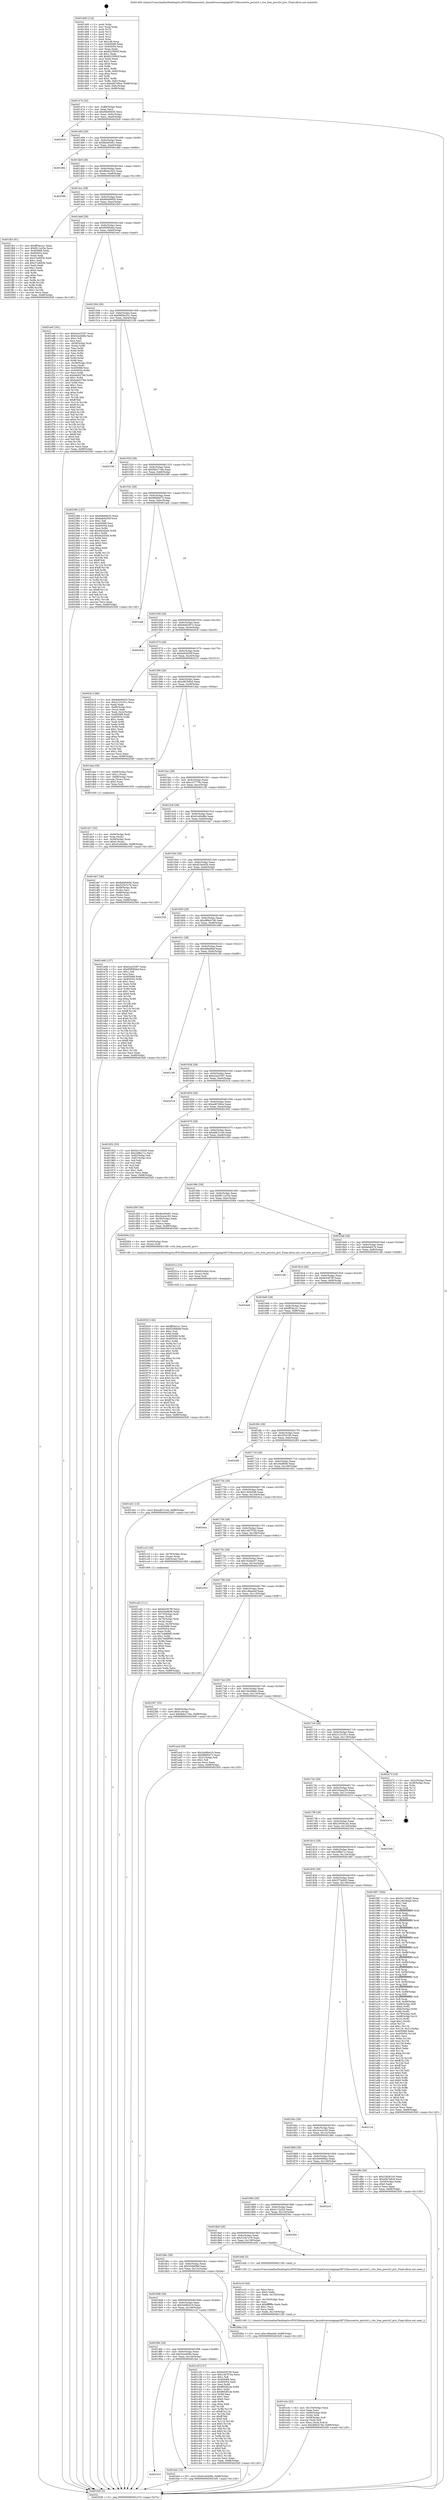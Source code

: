 digraph "0x401400" {
  label = "0x401400 (/mnt/c/Users/mathe/Desktop/tcc/POCII/binaries/extr_linuxdriversstagingrtl8723bscorertw_pwrctrl.c_rtw_free_pwrctrl_priv_Final-ollvm.out::main(0))"
  labelloc = "t"
  node[shape=record]

  Entry [label="",width=0.3,height=0.3,shape=circle,fillcolor=black,style=filled]
  "0x401474" [label="{
     0x401474 [32]\l
     | [instrs]\l
     &nbsp;&nbsp;0x401474 \<+6\>: mov -0x88(%rbp),%eax\l
     &nbsp;&nbsp;0x40147a \<+2\>: mov %eax,%ecx\l
     &nbsp;&nbsp;0x40147c \<+6\>: sub $0x84b08435,%ecx\l
     &nbsp;&nbsp;0x401482 \<+6\>: mov %eax,-0x9c(%rbp)\l
     &nbsp;&nbsp;0x401488 \<+6\>: mov %ecx,-0xa0(%rbp)\l
     &nbsp;&nbsp;0x40148e \<+6\>: je 00000000004025c0 \<main+0x11c0\>\l
  }"]
  "0x4025c0" [label="{
     0x4025c0\l
  }", style=dashed]
  "0x401494" [label="{
     0x401494 [28]\l
     | [instrs]\l
     &nbsp;&nbsp;0x401494 \<+5\>: jmp 0000000000401499 \<main+0x99\>\l
     &nbsp;&nbsp;0x401499 \<+6\>: mov -0x9c(%rbp),%eax\l
     &nbsp;&nbsp;0x40149f \<+5\>: sub $0x8a4d5461,%eax\l
     &nbsp;&nbsp;0x4014a4 \<+6\>: mov %eax,-0xa4(%rbp)\l
     &nbsp;&nbsp;0x4014aa \<+6\>: je 0000000000401d6e \<main+0x96e\>\l
  }"]
  Exit [label="",width=0.3,height=0.3,shape=circle,fillcolor=black,style=filled,peripheries=2]
  "0x401d6e" [label="{
     0x401d6e\l
  }", style=dashed]
  "0x4014b0" [label="{
     0x4014b0 [28]\l
     | [instrs]\l
     &nbsp;&nbsp;0x4014b0 \<+5\>: jmp 00000000004014b5 \<main+0xb5\>\l
     &nbsp;&nbsp;0x4014b5 \<+6\>: mov -0x9c(%rbp),%eax\l
     &nbsp;&nbsp;0x4014bb \<+5\>: sub $0x8b0e1b25,%eax\l
     &nbsp;&nbsp;0x4014c0 \<+6\>: mov %eax,-0xa8(%rbp)\l
     &nbsp;&nbsp;0x4014c6 \<+6\>: je 0000000000402596 \<main+0x1196\>\l
  }"]
  "0x402029" [label="{
     0x402029 [145]\l
     | [instrs]\l
     &nbsp;&nbsp;0x402029 \<+5\>: mov $0xff54a1e1,%ecx\l
     &nbsp;&nbsp;0x40202e \<+5\>: mov $0x534b60bf,%edx\l
     &nbsp;&nbsp;0x402033 \<+3\>: mov $0x1,%sil\l
     &nbsp;&nbsp;0x402036 \<+3\>: xor %r8d,%r8d\l
     &nbsp;&nbsp;0x402039 \<+8\>: mov 0x405068,%r9d\l
     &nbsp;&nbsp;0x402041 \<+8\>: mov 0x405054,%r10d\l
     &nbsp;&nbsp;0x402049 \<+4\>: sub $0x1,%r8d\l
     &nbsp;&nbsp;0x40204d \<+3\>: mov %r9d,%r11d\l
     &nbsp;&nbsp;0x402050 \<+3\>: add %r8d,%r11d\l
     &nbsp;&nbsp;0x402053 \<+4\>: imul %r11d,%r9d\l
     &nbsp;&nbsp;0x402057 \<+4\>: and $0x1,%r9d\l
     &nbsp;&nbsp;0x40205b \<+4\>: cmp $0x0,%r9d\l
     &nbsp;&nbsp;0x40205f \<+3\>: sete %bl\l
     &nbsp;&nbsp;0x402062 \<+4\>: cmp $0xa,%r10d\l
     &nbsp;&nbsp;0x402066 \<+4\>: setl %r14b\l
     &nbsp;&nbsp;0x40206a \<+3\>: mov %bl,%r15b\l
     &nbsp;&nbsp;0x40206d \<+4\>: xor $0xff,%r15b\l
     &nbsp;&nbsp;0x402071 \<+3\>: mov %r14b,%r12b\l
     &nbsp;&nbsp;0x402074 \<+4\>: xor $0xff,%r12b\l
     &nbsp;&nbsp;0x402078 \<+4\>: xor $0x0,%sil\l
     &nbsp;&nbsp;0x40207c \<+3\>: mov %r15b,%r13b\l
     &nbsp;&nbsp;0x40207f \<+4\>: and $0x0,%r13b\l
     &nbsp;&nbsp;0x402083 \<+3\>: and %sil,%bl\l
     &nbsp;&nbsp;0x402086 \<+3\>: mov %r12b,%al\l
     &nbsp;&nbsp;0x402089 \<+2\>: and $0x0,%al\l
     &nbsp;&nbsp;0x40208b \<+3\>: and %sil,%r14b\l
     &nbsp;&nbsp;0x40208e \<+3\>: or %bl,%r13b\l
     &nbsp;&nbsp;0x402091 \<+3\>: or %r14b,%al\l
     &nbsp;&nbsp;0x402094 \<+3\>: xor %al,%r13b\l
     &nbsp;&nbsp;0x402097 \<+3\>: or %r12b,%r15b\l
     &nbsp;&nbsp;0x40209a \<+4\>: xor $0xff,%r15b\l
     &nbsp;&nbsp;0x40209e \<+4\>: or $0x0,%sil\l
     &nbsp;&nbsp;0x4020a2 \<+3\>: and %sil,%r15b\l
     &nbsp;&nbsp;0x4020a5 \<+3\>: or %r15b,%r13b\l
     &nbsp;&nbsp;0x4020a8 \<+4\>: test $0x1,%r13b\l
     &nbsp;&nbsp;0x4020ac \<+3\>: cmovne %edx,%ecx\l
     &nbsp;&nbsp;0x4020af \<+6\>: mov %ecx,-0x88(%rbp)\l
     &nbsp;&nbsp;0x4020b5 \<+5\>: jmp 00000000004025d5 \<main+0x11d5\>\l
  }"]
  "0x402596" [label="{
     0x402596\l
  }", style=dashed]
  "0x4014cc" [label="{
     0x4014cc [28]\l
     | [instrs]\l
     &nbsp;&nbsp;0x4014cc \<+5\>: jmp 00000000004014d1 \<main+0xd1\>\l
     &nbsp;&nbsp;0x4014d1 \<+6\>: mov -0x9c(%rbp),%eax\l
     &nbsp;&nbsp;0x4014d7 \<+5\>: sub $0x8d400650,%eax\l
     &nbsp;&nbsp;0x4014dc \<+6\>: mov %eax,-0xac(%rbp)\l
     &nbsp;&nbsp;0x4014e2 \<+6\>: je 0000000000401fb3 \<main+0xbb3\>\l
  }"]
  "0x40201a" [label="{
     0x40201a [15]\l
     | [instrs]\l
     &nbsp;&nbsp;0x40201a \<+4\>: mov -0x60(%rbp),%rax\l
     &nbsp;&nbsp;0x40201e \<+3\>: mov (%rax),%rax\l
     &nbsp;&nbsp;0x402021 \<+3\>: mov %rax,%rdi\l
     &nbsp;&nbsp;0x402024 \<+5\>: call 0000000000401030 \<free@plt\>\l
     | [calls]\l
     &nbsp;&nbsp;0x401030 \{1\} (unknown)\l
  }"]
  "0x401fb3" [label="{
     0x401fb3 [91]\l
     | [instrs]\l
     &nbsp;&nbsp;0x401fb3 \<+5\>: mov $0xff54a1e1,%eax\l
     &nbsp;&nbsp;0x401fb8 \<+5\>: mov $0xf611a25a,%ecx\l
     &nbsp;&nbsp;0x401fbd \<+7\>: mov 0x405068,%edx\l
     &nbsp;&nbsp;0x401fc4 \<+7\>: mov 0x405054,%esi\l
     &nbsp;&nbsp;0x401fcb \<+2\>: mov %edx,%edi\l
     &nbsp;&nbsp;0x401fcd \<+6\>: sub $0x37ed0f3b,%edi\l
     &nbsp;&nbsp;0x401fd3 \<+3\>: sub $0x1,%edi\l
     &nbsp;&nbsp;0x401fd6 \<+6\>: add $0x37ed0f3b,%edi\l
     &nbsp;&nbsp;0x401fdc \<+3\>: imul %edi,%edx\l
     &nbsp;&nbsp;0x401fdf \<+3\>: and $0x1,%edx\l
     &nbsp;&nbsp;0x401fe2 \<+3\>: cmp $0x0,%edx\l
     &nbsp;&nbsp;0x401fe5 \<+4\>: sete %r8b\l
     &nbsp;&nbsp;0x401fe9 \<+3\>: cmp $0xa,%esi\l
     &nbsp;&nbsp;0x401fec \<+4\>: setl %r9b\l
     &nbsp;&nbsp;0x401ff0 \<+3\>: mov %r8b,%r10b\l
     &nbsp;&nbsp;0x401ff3 \<+3\>: and %r9b,%r10b\l
     &nbsp;&nbsp;0x401ff6 \<+3\>: xor %r9b,%r8b\l
     &nbsp;&nbsp;0x401ff9 \<+3\>: or %r8b,%r10b\l
     &nbsp;&nbsp;0x401ffc \<+4\>: test $0x1,%r10b\l
     &nbsp;&nbsp;0x402000 \<+3\>: cmovne %ecx,%eax\l
     &nbsp;&nbsp;0x402003 \<+6\>: mov %eax,-0x88(%rbp)\l
     &nbsp;&nbsp;0x402009 \<+5\>: jmp 00000000004025d5 \<main+0x11d5\>\l
  }"]
  "0x4014e8" [label="{
     0x4014e8 [28]\l
     | [instrs]\l
     &nbsp;&nbsp;0x4014e8 \<+5\>: jmp 00000000004014ed \<main+0xed\>\l
     &nbsp;&nbsp;0x4014ed \<+6\>: mov -0x9c(%rbp),%eax\l
     &nbsp;&nbsp;0x4014f3 \<+5\>: sub $0x95f092b4,%eax\l
     &nbsp;&nbsp;0x4014f8 \<+6\>: mov %eax,-0xb0(%rbp)\l
     &nbsp;&nbsp;0x4014fe \<+6\>: je 0000000000401eef \<main+0xaef\>\l
  }"]
  "0x401910" [label="{
     0x401910\l
  }", style=dashed]
  "0x401eef" [label="{
     0x401eef [181]\l
     | [instrs]\l
     &nbsp;&nbsp;0x401eef \<+5\>: mov $0xe2a25397,%eax\l
     &nbsp;&nbsp;0x401ef4 \<+5\>: mov $0x5cecb09e,%ecx\l
     &nbsp;&nbsp;0x401ef9 \<+2\>: mov $0x1,%dl\l
     &nbsp;&nbsp;0x401efb \<+2\>: xor %esi,%esi\l
     &nbsp;&nbsp;0x401efd \<+4\>: mov -0x58(%rbp),%rdi\l
     &nbsp;&nbsp;0x401f01 \<+3\>: mov (%rdi),%r8d\l
     &nbsp;&nbsp;0x401f04 \<+3\>: mov %esi,%r9d\l
     &nbsp;&nbsp;0x401f07 \<+3\>: sub %r8d,%r9d\l
     &nbsp;&nbsp;0x401f0a \<+3\>: mov %esi,%r8d\l
     &nbsp;&nbsp;0x401f0d \<+4\>: sub $0x1,%r8d\l
     &nbsp;&nbsp;0x401f11 \<+3\>: add %r8d,%r9d\l
     &nbsp;&nbsp;0x401f14 \<+3\>: sub %r9d,%esi\l
     &nbsp;&nbsp;0x401f17 \<+4\>: mov -0x58(%rbp),%rdi\l
     &nbsp;&nbsp;0x401f1b \<+2\>: mov %esi,(%rdi)\l
     &nbsp;&nbsp;0x401f1d \<+7\>: mov 0x405068,%esi\l
     &nbsp;&nbsp;0x401f24 \<+8\>: mov 0x405054,%r8d\l
     &nbsp;&nbsp;0x401f2c \<+3\>: mov %esi,%r9d\l
     &nbsp;&nbsp;0x401f2f \<+7\>: sub $0xbab02766,%r9d\l
     &nbsp;&nbsp;0x401f36 \<+4\>: sub $0x1,%r9d\l
     &nbsp;&nbsp;0x401f3a \<+7\>: add $0xbab02766,%r9d\l
     &nbsp;&nbsp;0x401f41 \<+4\>: imul %r9d,%esi\l
     &nbsp;&nbsp;0x401f45 \<+3\>: and $0x1,%esi\l
     &nbsp;&nbsp;0x401f48 \<+3\>: cmp $0x0,%esi\l
     &nbsp;&nbsp;0x401f4b \<+4\>: sete %r10b\l
     &nbsp;&nbsp;0x401f4f \<+4\>: cmp $0xa,%r8d\l
     &nbsp;&nbsp;0x401f53 \<+4\>: setl %r11b\l
     &nbsp;&nbsp;0x401f57 \<+3\>: mov %r10b,%bl\l
     &nbsp;&nbsp;0x401f5a \<+3\>: xor $0xff,%bl\l
     &nbsp;&nbsp;0x401f5d \<+3\>: mov %r11b,%r14b\l
     &nbsp;&nbsp;0x401f60 \<+4\>: xor $0xff,%r14b\l
     &nbsp;&nbsp;0x401f64 \<+3\>: xor $0x0,%dl\l
     &nbsp;&nbsp;0x401f67 \<+3\>: mov %bl,%r15b\l
     &nbsp;&nbsp;0x401f6a \<+4\>: and $0x0,%r15b\l
     &nbsp;&nbsp;0x401f6e \<+3\>: and %dl,%r10b\l
     &nbsp;&nbsp;0x401f71 \<+3\>: mov %r14b,%r12b\l
     &nbsp;&nbsp;0x401f74 \<+4\>: and $0x0,%r12b\l
     &nbsp;&nbsp;0x401f78 \<+3\>: and %dl,%r11b\l
     &nbsp;&nbsp;0x401f7b \<+3\>: or %r10b,%r15b\l
     &nbsp;&nbsp;0x401f7e \<+3\>: or %r11b,%r12b\l
     &nbsp;&nbsp;0x401f81 \<+3\>: xor %r12b,%r15b\l
     &nbsp;&nbsp;0x401f84 \<+3\>: or %r14b,%bl\l
     &nbsp;&nbsp;0x401f87 \<+3\>: xor $0xff,%bl\l
     &nbsp;&nbsp;0x401f8a \<+3\>: or $0x0,%dl\l
     &nbsp;&nbsp;0x401f8d \<+2\>: and %dl,%bl\l
     &nbsp;&nbsp;0x401f8f \<+3\>: or %bl,%r15b\l
     &nbsp;&nbsp;0x401f92 \<+4\>: test $0x1,%r15b\l
     &nbsp;&nbsp;0x401f96 \<+3\>: cmovne %ecx,%eax\l
     &nbsp;&nbsp;0x401f99 \<+6\>: mov %eax,-0x88(%rbp)\l
     &nbsp;&nbsp;0x401f9f \<+5\>: jmp 00000000004025d5 \<main+0x11d5\>\l
  }"]
  "0x401504" [label="{
     0x401504 [28]\l
     | [instrs]\l
     &nbsp;&nbsp;0x401504 \<+5\>: jmp 0000000000401509 \<main+0x109\>\l
     &nbsp;&nbsp;0x401509 \<+6\>: mov -0x9c(%rbp),%eax\l
     &nbsp;&nbsp;0x40150f \<+5\>: sub $0x9856e331,%eax\l
     &nbsp;&nbsp;0x401514 \<+6\>: mov %eax,-0xb4(%rbp)\l
     &nbsp;&nbsp;0x40151a \<+6\>: je 0000000000402106 \<main+0xd06\>\l
  }"]
  "0x401fa4" [label="{
     0x401fa4 [15]\l
     | [instrs]\l
     &nbsp;&nbsp;0x401fa4 \<+10\>: movl $0xd1e64d8e,-0x88(%rbp)\l
     &nbsp;&nbsp;0x401fae \<+5\>: jmp 00000000004025d5 \<main+0x11d5\>\l
  }"]
  "0x402106" [label="{
     0x402106\l
  }", style=dashed]
  "0x401520" [label="{
     0x401520 [28]\l
     | [instrs]\l
     &nbsp;&nbsp;0x401520 \<+5\>: jmp 0000000000401525 \<main+0x125\>\l
     &nbsp;&nbsp;0x401525 \<+6\>: mov -0x9c(%rbp),%eax\l
     &nbsp;&nbsp;0x40152b \<+5\>: sub $0x9bbc716e,%eax\l
     &nbsp;&nbsp;0x401530 \<+6\>: mov %eax,-0xb8(%rbp)\l
     &nbsp;&nbsp;0x401536 \<+6\>: je 0000000000402380 \<main+0xf80\>\l
  }"]
  "0x401e3c" [label="{
     0x401e3c [42]\l
     | [instrs]\l
     &nbsp;&nbsp;0x401e3c \<+6\>: mov -0x154(%rbp),%ecx\l
     &nbsp;&nbsp;0x401e42 \<+3\>: imul %eax,%ecx\l
     &nbsp;&nbsp;0x401e45 \<+4\>: mov -0x60(%rbp),%rdi\l
     &nbsp;&nbsp;0x401e49 \<+3\>: mov (%rdi),%rdi\l
     &nbsp;&nbsp;0x401e4c \<+4\>: mov -0x58(%rbp),%r8\l
     &nbsp;&nbsp;0x401e50 \<+3\>: movslq (%r8),%r8\l
     &nbsp;&nbsp;0x401e53 \<+4\>: mov %ecx,(%rdi,%r8,4)\l
     &nbsp;&nbsp;0x401e57 \<+10\>: movl $0xd89cb746,-0x88(%rbp)\l
     &nbsp;&nbsp;0x401e61 \<+5\>: jmp 00000000004025d5 \<main+0x11d5\>\l
  }"]
  "0x402380" [label="{
     0x402380 [147]\l
     | [instrs]\l
     &nbsp;&nbsp;0x402380 \<+5\>: mov $0x84b08435,%eax\l
     &nbsp;&nbsp;0x402385 \<+5\>: mov $0xbab5d30f,%ecx\l
     &nbsp;&nbsp;0x40238a \<+2\>: mov $0x1,%dl\l
     &nbsp;&nbsp;0x40238c \<+7\>: mov 0x405068,%esi\l
     &nbsp;&nbsp;0x402393 \<+7\>: mov 0x405054,%edi\l
     &nbsp;&nbsp;0x40239a \<+3\>: mov %esi,%r8d\l
     &nbsp;&nbsp;0x40239d \<+7\>: add $0xd42d2d4,%r8d\l
     &nbsp;&nbsp;0x4023a4 \<+4\>: sub $0x1,%r8d\l
     &nbsp;&nbsp;0x4023a8 \<+7\>: sub $0xd42d2d4,%r8d\l
     &nbsp;&nbsp;0x4023af \<+4\>: imul %r8d,%esi\l
     &nbsp;&nbsp;0x4023b3 \<+3\>: and $0x1,%esi\l
     &nbsp;&nbsp;0x4023b6 \<+3\>: cmp $0x0,%esi\l
     &nbsp;&nbsp;0x4023b9 \<+4\>: sete %r9b\l
     &nbsp;&nbsp;0x4023bd \<+3\>: cmp $0xa,%edi\l
     &nbsp;&nbsp;0x4023c0 \<+4\>: setl %r10b\l
     &nbsp;&nbsp;0x4023c4 \<+3\>: mov %r9b,%r11b\l
     &nbsp;&nbsp;0x4023c7 \<+4\>: xor $0xff,%r11b\l
     &nbsp;&nbsp;0x4023cb \<+3\>: mov %r10b,%bl\l
     &nbsp;&nbsp;0x4023ce \<+3\>: xor $0xff,%bl\l
     &nbsp;&nbsp;0x4023d1 \<+3\>: xor $0x1,%dl\l
     &nbsp;&nbsp;0x4023d4 \<+3\>: mov %r11b,%r14b\l
     &nbsp;&nbsp;0x4023d7 \<+4\>: and $0xff,%r14b\l
     &nbsp;&nbsp;0x4023db \<+3\>: and %dl,%r9b\l
     &nbsp;&nbsp;0x4023de \<+3\>: mov %bl,%r15b\l
     &nbsp;&nbsp;0x4023e1 \<+4\>: and $0xff,%r15b\l
     &nbsp;&nbsp;0x4023e5 \<+3\>: and %dl,%r10b\l
     &nbsp;&nbsp;0x4023e8 \<+3\>: or %r9b,%r14b\l
     &nbsp;&nbsp;0x4023eb \<+3\>: or %r10b,%r15b\l
     &nbsp;&nbsp;0x4023ee \<+3\>: xor %r15b,%r14b\l
     &nbsp;&nbsp;0x4023f1 \<+3\>: or %bl,%r11b\l
     &nbsp;&nbsp;0x4023f4 \<+4\>: xor $0xff,%r11b\l
     &nbsp;&nbsp;0x4023f8 \<+3\>: or $0x1,%dl\l
     &nbsp;&nbsp;0x4023fb \<+3\>: and %dl,%r11b\l
     &nbsp;&nbsp;0x4023fe \<+3\>: or %r11b,%r14b\l
     &nbsp;&nbsp;0x402401 \<+4\>: test $0x1,%r14b\l
     &nbsp;&nbsp;0x402405 \<+3\>: cmovne %ecx,%eax\l
     &nbsp;&nbsp;0x402408 \<+6\>: mov %eax,-0x88(%rbp)\l
     &nbsp;&nbsp;0x40240e \<+5\>: jmp 00000000004025d5 \<main+0x11d5\>\l
  }"]
  "0x40153c" [label="{
     0x40153c [28]\l
     | [instrs]\l
     &nbsp;&nbsp;0x40153c \<+5\>: jmp 0000000000401541 \<main+0x141\>\l
     &nbsp;&nbsp;0x401541 \<+6\>: mov -0x9c(%rbp),%eax\l
     &nbsp;&nbsp;0x401547 \<+5\>: sub $0x9fd90473,%eax\l
     &nbsp;&nbsp;0x40154c \<+6\>: mov %eax,-0xbc(%rbp)\l
     &nbsp;&nbsp;0x401552 \<+6\>: je 0000000000401aeb \<main+0x6eb\>\l
  }"]
  "0x401e10" [label="{
     0x401e10 [44]\l
     | [instrs]\l
     &nbsp;&nbsp;0x401e10 \<+2\>: xor %ecx,%ecx\l
     &nbsp;&nbsp;0x401e12 \<+5\>: mov $0x2,%edx\l
     &nbsp;&nbsp;0x401e17 \<+6\>: mov %edx,-0x150(%rbp)\l
     &nbsp;&nbsp;0x401e1d \<+1\>: cltd\l
     &nbsp;&nbsp;0x401e1e \<+6\>: mov -0x150(%rbp),%esi\l
     &nbsp;&nbsp;0x401e24 \<+2\>: idiv %esi\l
     &nbsp;&nbsp;0x401e26 \<+6\>: imul $0xfffffffe,%edx,%edx\l
     &nbsp;&nbsp;0x401e2c \<+3\>: sub $0x1,%ecx\l
     &nbsp;&nbsp;0x401e2f \<+2\>: sub %ecx,%edx\l
     &nbsp;&nbsp;0x401e31 \<+6\>: mov %edx,-0x154(%rbp)\l
     &nbsp;&nbsp;0x401e37 \<+5\>: call 0000000000401160 \<next_i\>\l
     | [calls]\l
     &nbsp;&nbsp;0x401160 \{1\} (/mnt/c/Users/mathe/Desktop/tcc/POCII/binaries/extr_linuxdriversstagingrtl8723bscorertw_pwrctrl.c_rtw_free_pwrctrl_priv_Final-ollvm.out::next_i)\l
  }"]
  "0x401aeb" [label="{
     0x401aeb\l
  }", style=dashed]
  "0x401558" [label="{
     0x401558 [28]\l
     | [instrs]\l
     &nbsp;&nbsp;0x401558 \<+5\>: jmp 000000000040155d \<main+0x15d\>\l
     &nbsp;&nbsp;0x40155d \<+6\>: mov -0x9c(%rbp),%eax\l
     &nbsp;&nbsp;0x401563 \<+5\>: sub $0xb6d43973,%eax\l
     &nbsp;&nbsp;0x401568 \<+6\>: mov %eax,-0xc0(%rbp)\l
     &nbsp;&nbsp;0x40156e \<+6\>: je 00000000004020c9 \<main+0xcc9\>\l
  }"]
  "0x401dc7" [label="{
     0x401dc7 [32]\l
     | [instrs]\l
     &nbsp;&nbsp;0x401dc7 \<+4\>: mov -0x60(%rbp),%rdi\l
     &nbsp;&nbsp;0x401dcb \<+3\>: mov %rax,(%rdi)\l
     &nbsp;&nbsp;0x401dce \<+4\>: mov -0x58(%rbp),%rax\l
     &nbsp;&nbsp;0x401dd2 \<+6\>: movl $0x0,(%rax)\l
     &nbsp;&nbsp;0x401dd8 \<+10\>: movl $0xd1e64d8e,-0x88(%rbp)\l
     &nbsp;&nbsp;0x401de2 \<+5\>: jmp 00000000004025d5 \<main+0x11d5\>\l
  }"]
  "0x4020c9" [label="{
     0x4020c9\l
  }", style=dashed]
  "0x401574" [label="{
     0x401574 [28]\l
     | [instrs]\l
     &nbsp;&nbsp;0x401574 \<+5\>: jmp 0000000000401579 \<main+0x179\>\l
     &nbsp;&nbsp;0x401579 \<+6\>: mov -0x9c(%rbp),%eax\l
     &nbsp;&nbsp;0x40157f \<+5\>: sub $0xbab5d30f,%eax\l
     &nbsp;&nbsp;0x401584 \<+6\>: mov %eax,-0xc4(%rbp)\l
     &nbsp;&nbsp;0x40158a \<+6\>: je 0000000000402413 \<main+0x1013\>\l
  }"]
  "0x401cd2" [label="{
     0x401cd2 [111]\l
     | [instrs]\l
     &nbsp;&nbsp;0x401cd2 \<+5\>: mov $0xfe4307f0,%ecx\l
     &nbsp;&nbsp;0x401cd7 \<+5\>: mov $0x34a9836,%edx\l
     &nbsp;&nbsp;0x401cdc \<+4\>: mov -0x70(%rbp),%rdi\l
     &nbsp;&nbsp;0x401ce0 \<+2\>: mov %eax,(%rdi)\l
     &nbsp;&nbsp;0x401ce2 \<+4\>: mov -0x70(%rbp),%rdi\l
     &nbsp;&nbsp;0x401ce6 \<+2\>: mov (%rdi),%eax\l
     &nbsp;&nbsp;0x401ce8 \<+3\>: mov %eax,-0x30(%rbp)\l
     &nbsp;&nbsp;0x401ceb \<+7\>: mov 0x405068,%eax\l
     &nbsp;&nbsp;0x401cf2 \<+7\>: mov 0x405054,%esi\l
     &nbsp;&nbsp;0x401cf9 \<+3\>: mov %eax,%r8d\l
     &nbsp;&nbsp;0x401cfc \<+7\>: sub $0x7edd8985,%r8d\l
     &nbsp;&nbsp;0x401d03 \<+4\>: sub $0x1,%r8d\l
     &nbsp;&nbsp;0x401d07 \<+7\>: add $0x7edd8985,%r8d\l
     &nbsp;&nbsp;0x401d0e \<+4\>: imul %r8d,%eax\l
     &nbsp;&nbsp;0x401d12 \<+3\>: and $0x1,%eax\l
     &nbsp;&nbsp;0x401d15 \<+3\>: cmp $0x0,%eax\l
     &nbsp;&nbsp;0x401d18 \<+4\>: sete %r9b\l
     &nbsp;&nbsp;0x401d1c \<+3\>: cmp $0xa,%esi\l
     &nbsp;&nbsp;0x401d1f \<+4\>: setl %r10b\l
     &nbsp;&nbsp;0x401d23 \<+3\>: mov %r9b,%r11b\l
     &nbsp;&nbsp;0x401d26 \<+3\>: and %r10b,%r11b\l
     &nbsp;&nbsp;0x401d29 \<+3\>: xor %r10b,%r9b\l
     &nbsp;&nbsp;0x401d2c \<+3\>: or %r9b,%r11b\l
     &nbsp;&nbsp;0x401d2f \<+4\>: test $0x1,%r11b\l
     &nbsp;&nbsp;0x401d33 \<+3\>: cmovne %edx,%ecx\l
     &nbsp;&nbsp;0x401d36 \<+6\>: mov %ecx,-0x88(%rbp)\l
     &nbsp;&nbsp;0x401d3c \<+5\>: jmp 00000000004025d5 \<main+0x11d5\>\l
  }"]
  "0x402413" [label="{
     0x402413 [96]\l
     | [instrs]\l
     &nbsp;&nbsp;0x402413 \<+5\>: mov $0x84b08435,%eax\l
     &nbsp;&nbsp;0x402418 \<+5\>: mov $0x2123191c,%ecx\l
     &nbsp;&nbsp;0x40241d \<+2\>: xor %edx,%edx\l
     &nbsp;&nbsp;0x40241f \<+4\>: mov -0x80(%rbp),%rsi\l
     &nbsp;&nbsp;0x402423 \<+2\>: mov (%rsi),%edi\l
     &nbsp;&nbsp;0x402425 \<+3\>: mov %edi,-0x2c(%rbp)\l
     &nbsp;&nbsp;0x402428 \<+7\>: mov 0x405068,%edi\l
     &nbsp;&nbsp;0x40242f \<+8\>: mov 0x405054,%r8d\l
     &nbsp;&nbsp;0x402437 \<+3\>: sub $0x1,%edx\l
     &nbsp;&nbsp;0x40243a \<+3\>: mov %edi,%r9d\l
     &nbsp;&nbsp;0x40243d \<+3\>: add %edx,%r9d\l
     &nbsp;&nbsp;0x402440 \<+4\>: imul %r9d,%edi\l
     &nbsp;&nbsp;0x402444 \<+3\>: and $0x1,%edi\l
     &nbsp;&nbsp;0x402447 \<+3\>: cmp $0x0,%edi\l
     &nbsp;&nbsp;0x40244a \<+4\>: sete %r10b\l
     &nbsp;&nbsp;0x40244e \<+4\>: cmp $0xa,%r8d\l
     &nbsp;&nbsp;0x402452 \<+4\>: setl %r11b\l
     &nbsp;&nbsp;0x402456 \<+3\>: mov %r10b,%bl\l
     &nbsp;&nbsp;0x402459 \<+3\>: and %r11b,%bl\l
     &nbsp;&nbsp;0x40245c \<+3\>: xor %r11b,%r10b\l
     &nbsp;&nbsp;0x40245f \<+3\>: or %r10b,%bl\l
     &nbsp;&nbsp;0x402462 \<+3\>: test $0x1,%bl\l
     &nbsp;&nbsp;0x402465 \<+3\>: cmovne %ecx,%eax\l
     &nbsp;&nbsp;0x402468 \<+6\>: mov %eax,-0x88(%rbp)\l
     &nbsp;&nbsp;0x40246e \<+5\>: jmp 00000000004025d5 \<main+0x11d5\>\l
  }"]
  "0x401590" [label="{
     0x401590 [28]\l
     | [instrs]\l
     &nbsp;&nbsp;0x401590 \<+5\>: jmp 0000000000401595 \<main+0x195\>\l
     &nbsp;&nbsp;0x401595 \<+6\>: mov -0x9c(%rbp),%eax\l
     &nbsp;&nbsp;0x40159b \<+5\>: sub $0xc0b7b8c6,%eax\l
     &nbsp;&nbsp;0x4015a0 \<+6\>: mov %eax,-0xc8(%rbp)\l
     &nbsp;&nbsp;0x4015a6 \<+6\>: je 0000000000401daa \<main+0x9aa\>\l
  }"]
  "0x4018f4" [label="{
     0x4018f4 [28]\l
     | [instrs]\l
     &nbsp;&nbsp;0x4018f4 \<+5\>: jmp 00000000004018f9 \<main+0x4f9\>\l
     &nbsp;&nbsp;0x4018f9 \<+6\>: mov -0x9c(%rbp),%eax\l
     &nbsp;&nbsp;0x4018ff \<+5\>: sub $0x5cecb09e,%eax\l
     &nbsp;&nbsp;0x401904 \<+6\>: mov %eax,-0x144(%rbp)\l
     &nbsp;&nbsp;0x40190a \<+6\>: je 0000000000401fa4 \<main+0xba4\>\l
  }"]
  "0x401daa" [label="{
     0x401daa [29]\l
     | [instrs]\l
     &nbsp;&nbsp;0x401daa \<+4\>: mov -0x68(%rbp),%rax\l
     &nbsp;&nbsp;0x401dae \<+6\>: movl $0x1,(%rax)\l
     &nbsp;&nbsp;0x401db4 \<+4\>: mov -0x68(%rbp),%rax\l
     &nbsp;&nbsp;0x401db8 \<+3\>: movslq (%rax),%rax\l
     &nbsp;&nbsp;0x401dbb \<+4\>: shl $0x2,%rax\l
     &nbsp;&nbsp;0x401dbf \<+3\>: mov %rax,%rdi\l
     &nbsp;&nbsp;0x401dc2 \<+5\>: call 0000000000401050 \<malloc@plt\>\l
     | [calls]\l
     &nbsp;&nbsp;0x401050 \{1\} (unknown)\l
  }"]
  "0x4015ac" [label="{
     0x4015ac [28]\l
     | [instrs]\l
     &nbsp;&nbsp;0x4015ac \<+5\>: jmp 00000000004015b1 \<main+0x1b1\>\l
     &nbsp;&nbsp;0x4015b1 \<+6\>: mov -0x9c(%rbp),%eax\l
     &nbsp;&nbsp;0x4015b7 \<+5\>: sub $0xc1f7779c,%eax\l
     &nbsp;&nbsp;0x4015bc \<+6\>: mov %eax,-0xcc(%rbp)\l
     &nbsp;&nbsp;0x4015c2 \<+6\>: je 0000000000401c20 \<main+0x820\>\l
  }"]
  "0x401c2f" [label="{
     0x401c2f [147]\l
     | [instrs]\l
     &nbsp;&nbsp;0x401c2f \<+5\>: mov $0xfe4307f0,%eax\l
     &nbsp;&nbsp;0x401c34 \<+5\>: mov $0x14d7f744,%ecx\l
     &nbsp;&nbsp;0x401c39 \<+2\>: mov $0x1,%dl\l
     &nbsp;&nbsp;0x401c3b \<+7\>: mov 0x405068,%esi\l
     &nbsp;&nbsp;0x401c42 \<+7\>: mov 0x405054,%edi\l
     &nbsp;&nbsp;0x401c49 \<+3\>: mov %esi,%r8d\l
     &nbsp;&nbsp;0x401c4c \<+7\>: add $0x865df1de,%r8d\l
     &nbsp;&nbsp;0x401c53 \<+4\>: sub $0x1,%r8d\l
     &nbsp;&nbsp;0x401c57 \<+7\>: sub $0x865df1de,%r8d\l
     &nbsp;&nbsp;0x401c5e \<+4\>: imul %r8d,%esi\l
     &nbsp;&nbsp;0x401c62 \<+3\>: and $0x1,%esi\l
     &nbsp;&nbsp;0x401c65 \<+3\>: cmp $0x0,%esi\l
     &nbsp;&nbsp;0x401c68 \<+4\>: sete %r9b\l
     &nbsp;&nbsp;0x401c6c \<+3\>: cmp $0xa,%edi\l
     &nbsp;&nbsp;0x401c6f \<+4\>: setl %r10b\l
     &nbsp;&nbsp;0x401c73 \<+3\>: mov %r9b,%r11b\l
     &nbsp;&nbsp;0x401c76 \<+4\>: xor $0xff,%r11b\l
     &nbsp;&nbsp;0x401c7a \<+3\>: mov %r10b,%bl\l
     &nbsp;&nbsp;0x401c7d \<+3\>: xor $0xff,%bl\l
     &nbsp;&nbsp;0x401c80 \<+3\>: xor $0x0,%dl\l
     &nbsp;&nbsp;0x401c83 \<+3\>: mov %r11b,%r14b\l
     &nbsp;&nbsp;0x401c86 \<+4\>: and $0x0,%r14b\l
     &nbsp;&nbsp;0x401c8a \<+3\>: and %dl,%r9b\l
     &nbsp;&nbsp;0x401c8d \<+3\>: mov %bl,%r15b\l
     &nbsp;&nbsp;0x401c90 \<+4\>: and $0x0,%r15b\l
     &nbsp;&nbsp;0x401c94 \<+3\>: and %dl,%r10b\l
     &nbsp;&nbsp;0x401c97 \<+3\>: or %r9b,%r14b\l
     &nbsp;&nbsp;0x401c9a \<+3\>: or %r10b,%r15b\l
     &nbsp;&nbsp;0x401c9d \<+3\>: xor %r15b,%r14b\l
     &nbsp;&nbsp;0x401ca0 \<+3\>: or %bl,%r11b\l
     &nbsp;&nbsp;0x401ca3 \<+4\>: xor $0xff,%r11b\l
     &nbsp;&nbsp;0x401ca7 \<+3\>: or $0x0,%dl\l
     &nbsp;&nbsp;0x401caa \<+3\>: and %dl,%r11b\l
     &nbsp;&nbsp;0x401cad \<+3\>: or %r11b,%r14b\l
     &nbsp;&nbsp;0x401cb0 \<+4\>: test $0x1,%r14b\l
     &nbsp;&nbsp;0x401cb4 \<+3\>: cmovne %ecx,%eax\l
     &nbsp;&nbsp;0x401cb7 \<+6\>: mov %eax,-0x88(%rbp)\l
     &nbsp;&nbsp;0x401cbd \<+5\>: jmp 00000000004025d5 \<main+0x11d5\>\l
  }"]
  "0x401c20" [label="{
     0x401c20\l
  }", style=dashed]
  "0x4015c8" [label="{
     0x4015c8 [28]\l
     | [instrs]\l
     &nbsp;&nbsp;0x4015c8 \<+5\>: jmp 00000000004015cd \<main+0x1cd\>\l
     &nbsp;&nbsp;0x4015cd \<+6\>: mov -0x9c(%rbp),%eax\l
     &nbsp;&nbsp;0x4015d3 \<+5\>: sub $0xd1e64d8e,%eax\l
     &nbsp;&nbsp;0x4015d8 \<+6\>: mov %eax,-0xd0(%rbp)\l
     &nbsp;&nbsp;0x4015de \<+6\>: je 0000000000401de7 \<main+0x9e7\>\l
  }"]
  "0x4018d8" [label="{
     0x4018d8 [28]\l
     | [instrs]\l
     &nbsp;&nbsp;0x4018d8 \<+5\>: jmp 00000000004018dd \<main+0x4dd\>\l
     &nbsp;&nbsp;0x4018dd \<+6\>: mov -0x9c(%rbp),%eax\l
     &nbsp;&nbsp;0x4018e3 \<+5\>: sub $0x5a06b419,%eax\l
     &nbsp;&nbsp;0x4018e8 \<+6\>: mov %eax,-0x140(%rbp)\l
     &nbsp;&nbsp;0x4018ee \<+6\>: je 0000000000401c2f \<main+0x82f\>\l
  }"]
  "0x401de7" [label="{
     0x401de7 [36]\l
     | [instrs]\l
     &nbsp;&nbsp;0x401de7 \<+5\>: mov $0x8d400650,%eax\l
     &nbsp;&nbsp;0x401dec \<+5\>: mov $0x522b7e76,%ecx\l
     &nbsp;&nbsp;0x401df1 \<+4\>: mov -0x58(%rbp),%rdx\l
     &nbsp;&nbsp;0x401df5 \<+2\>: mov (%rdx),%esi\l
     &nbsp;&nbsp;0x401df7 \<+4\>: mov -0x68(%rbp),%rdx\l
     &nbsp;&nbsp;0x401dfb \<+2\>: cmp (%rdx),%esi\l
     &nbsp;&nbsp;0x401dfd \<+3\>: cmovl %ecx,%eax\l
     &nbsp;&nbsp;0x401e00 \<+6\>: mov %eax,-0x88(%rbp)\l
     &nbsp;&nbsp;0x401e06 \<+5\>: jmp 00000000004025d5 \<main+0x11d5\>\l
  }"]
  "0x4015e4" [label="{
     0x4015e4 [28]\l
     | [instrs]\l
     &nbsp;&nbsp;0x4015e4 \<+5\>: jmp 00000000004015e9 \<main+0x1e9\>\l
     &nbsp;&nbsp;0x4015e9 \<+6\>: mov -0x9c(%rbp),%eax\l
     &nbsp;&nbsp;0x4015ef \<+5\>: sub $0xd23ec62b,%eax\l
     &nbsp;&nbsp;0x4015f4 \<+6\>: mov %eax,-0xd4(%rbp)\l
     &nbsp;&nbsp;0x4015fa \<+6\>: je 0000000000402335 \<main+0xf35\>\l
  }"]
  "0x4020ba" [label="{
     0x4020ba [15]\l
     | [instrs]\l
     &nbsp;&nbsp;0x4020ba \<+10\>: movl $0x1d6ae0ef,-0x88(%rbp)\l
     &nbsp;&nbsp;0x4020c4 \<+5\>: jmp 00000000004025d5 \<main+0x11d5\>\l
  }"]
  "0x402335" [label="{
     0x402335\l
  }", style=dashed]
  "0x401600" [label="{
     0x401600 [28]\l
     | [instrs]\l
     &nbsp;&nbsp;0x401600 \<+5\>: jmp 0000000000401605 \<main+0x205\>\l
     &nbsp;&nbsp;0x401605 \<+6\>: mov -0x9c(%rbp),%eax\l
     &nbsp;&nbsp;0x40160b \<+5\>: sub $0xd89cb746,%eax\l
     &nbsp;&nbsp;0x401610 \<+6\>: mov %eax,-0xd8(%rbp)\l
     &nbsp;&nbsp;0x401616 \<+6\>: je 0000000000401e66 \<main+0xa66\>\l
  }"]
  "0x4018bc" [label="{
     0x4018bc [28]\l
     | [instrs]\l
     &nbsp;&nbsp;0x4018bc \<+5\>: jmp 00000000004018c1 \<main+0x4c1\>\l
     &nbsp;&nbsp;0x4018c1 \<+6\>: mov -0x9c(%rbp),%eax\l
     &nbsp;&nbsp;0x4018c7 \<+5\>: sub $0x534b60bf,%eax\l
     &nbsp;&nbsp;0x4018cc \<+6\>: mov %eax,-0x13c(%rbp)\l
     &nbsp;&nbsp;0x4018d2 \<+6\>: je 00000000004020ba \<main+0xcba\>\l
  }"]
  "0x401e66" [label="{
     0x401e66 [137]\l
     | [instrs]\l
     &nbsp;&nbsp;0x401e66 \<+5\>: mov $0xe2a25397,%eax\l
     &nbsp;&nbsp;0x401e6b \<+5\>: mov $0x95f092b4,%ecx\l
     &nbsp;&nbsp;0x401e70 \<+2\>: mov $0x1,%dl\l
     &nbsp;&nbsp;0x401e72 \<+2\>: xor %esi,%esi\l
     &nbsp;&nbsp;0x401e74 \<+7\>: mov 0x405068,%edi\l
     &nbsp;&nbsp;0x401e7b \<+8\>: mov 0x405054,%r8d\l
     &nbsp;&nbsp;0x401e83 \<+3\>: sub $0x1,%esi\l
     &nbsp;&nbsp;0x401e86 \<+3\>: mov %edi,%r9d\l
     &nbsp;&nbsp;0x401e89 \<+3\>: add %esi,%r9d\l
     &nbsp;&nbsp;0x401e8c \<+4\>: imul %r9d,%edi\l
     &nbsp;&nbsp;0x401e90 \<+3\>: and $0x1,%edi\l
     &nbsp;&nbsp;0x401e93 \<+3\>: cmp $0x0,%edi\l
     &nbsp;&nbsp;0x401e96 \<+4\>: sete %r10b\l
     &nbsp;&nbsp;0x401e9a \<+4\>: cmp $0xa,%r8d\l
     &nbsp;&nbsp;0x401e9e \<+4\>: setl %r11b\l
     &nbsp;&nbsp;0x401ea2 \<+3\>: mov %r10b,%bl\l
     &nbsp;&nbsp;0x401ea5 \<+3\>: xor $0xff,%bl\l
     &nbsp;&nbsp;0x401ea8 \<+3\>: mov %r11b,%r14b\l
     &nbsp;&nbsp;0x401eab \<+4\>: xor $0xff,%r14b\l
     &nbsp;&nbsp;0x401eaf \<+3\>: xor $0x0,%dl\l
     &nbsp;&nbsp;0x401eb2 \<+3\>: mov %bl,%r15b\l
     &nbsp;&nbsp;0x401eb5 \<+4\>: and $0x0,%r15b\l
     &nbsp;&nbsp;0x401eb9 \<+3\>: and %dl,%r10b\l
     &nbsp;&nbsp;0x401ebc \<+3\>: mov %r14b,%r12b\l
     &nbsp;&nbsp;0x401ebf \<+4\>: and $0x0,%r12b\l
     &nbsp;&nbsp;0x401ec3 \<+3\>: and %dl,%r11b\l
     &nbsp;&nbsp;0x401ec6 \<+3\>: or %r10b,%r15b\l
     &nbsp;&nbsp;0x401ec9 \<+3\>: or %r11b,%r12b\l
     &nbsp;&nbsp;0x401ecc \<+3\>: xor %r12b,%r15b\l
     &nbsp;&nbsp;0x401ecf \<+3\>: or %r14b,%bl\l
     &nbsp;&nbsp;0x401ed2 \<+3\>: xor $0xff,%bl\l
     &nbsp;&nbsp;0x401ed5 \<+3\>: or $0x0,%dl\l
     &nbsp;&nbsp;0x401ed8 \<+2\>: and %dl,%bl\l
     &nbsp;&nbsp;0x401eda \<+3\>: or %bl,%r15b\l
     &nbsp;&nbsp;0x401edd \<+4\>: test $0x1,%r15b\l
     &nbsp;&nbsp;0x401ee1 \<+3\>: cmovne %ecx,%eax\l
     &nbsp;&nbsp;0x401ee4 \<+6\>: mov %eax,-0x88(%rbp)\l
     &nbsp;&nbsp;0x401eea \<+5\>: jmp 00000000004025d5 \<main+0x11d5\>\l
  }"]
  "0x40161c" [label="{
     0x40161c [28]\l
     | [instrs]\l
     &nbsp;&nbsp;0x40161c \<+5\>: jmp 0000000000401621 \<main+0x221\>\l
     &nbsp;&nbsp;0x401621 \<+6\>: mov -0x9c(%rbp),%eax\l
     &nbsp;&nbsp;0x401627 \<+5\>: sub $0xdfded6af,%eax\l
     &nbsp;&nbsp;0x40162c \<+6\>: mov %eax,-0xdc(%rbp)\l
     &nbsp;&nbsp;0x401632 \<+6\>: je 0000000000402180 \<main+0xd80\>\l
  }"]
  "0x401e0b" [label="{
     0x401e0b [5]\l
     | [instrs]\l
     &nbsp;&nbsp;0x401e0b \<+5\>: call 0000000000401160 \<next_i\>\l
     | [calls]\l
     &nbsp;&nbsp;0x401160 \{1\} (/mnt/c/Users/mathe/Desktop/tcc/POCII/binaries/extr_linuxdriversstagingrtl8723bscorertw_pwrctrl.c_rtw_free_pwrctrl_priv_Final-ollvm.out::next_i)\l
  }"]
  "0x402180" [label="{
     0x402180\l
  }", style=dashed]
  "0x401638" [label="{
     0x401638 [28]\l
     | [instrs]\l
     &nbsp;&nbsp;0x401638 \<+5\>: jmp 000000000040163d \<main+0x23d\>\l
     &nbsp;&nbsp;0x40163d \<+6\>: mov -0x9c(%rbp),%eax\l
     &nbsp;&nbsp;0x401643 \<+5\>: sub $0xe2a25397,%eax\l
     &nbsp;&nbsp;0x401648 \<+6\>: mov %eax,-0xe0(%rbp)\l
     &nbsp;&nbsp;0x40164e \<+6\>: je 0000000000402518 \<main+0x1118\>\l
  }"]
  "0x4018a0" [label="{
     0x4018a0 [28]\l
     | [instrs]\l
     &nbsp;&nbsp;0x4018a0 \<+5\>: jmp 00000000004018a5 \<main+0x4a5\>\l
     &nbsp;&nbsp;0x4018a5 \<+6\>: mov -0x9c(%rbp),%eax\l
     &nbsp;&nbsp;0x4018ab \<+5\>: sub $0x522b7e76,%eax\l
     &nbsp;&nbsp;0x4018b0 \<+6\>: mov %eax,-0x138(%rbp)\l
     &nbsp;&nbsp;0x4018b6 \<+6\>: je 0000000000401e0b \<main+0xa0b\>\l
  }"]
  "0x402518" [label="{
     0x402518\l
  }", style=dashed]
  "0x401654" [label="{
     0x401654 [28]\l
     | [instrs]\l
     &nbsp;&nbsp;0x401654 \<+5\>: jmp 0000000000401659 \<main+0x259\>\l
     &nbsp;&nbsp;0x401659 \<+6\>: mov -0x9c(%rbp),%eax\l
     &nbsp;&nbsp;0x40165f \<+5\>: sub $0xed67d9ce,%eax\l
     &nbsp;&nbsp;0x401664 \<+6\>: mov %eax,-0xe4(%rbp)\l
     &nbsp;&nbsp;0x40166a \<+6\>: je 0000000000401952 \<main+0x552\>\l
  }"]
  "0x40256c" [label="{
     0x40256c\l
  }", style=dashed]
  "0x401952" [label="{
     0x401952 [53]\l
     | [instrs]\l
     &nbsp;&nbsp;0x401952 \<+5\>: mov $0x5e1193d5,%eax\l
     &nbsp;&nbsp;0x401957 \<+5\>: mov $0x2df8a71c,%ecx\l
     &nbsp;&nbsp;0x40195c \<+6\>: mov -0x82(%rbp),%dl\l
     &nbsp;&nbsp;0x401962 \<+7\>: mov -0x81(%rbp),%sil\l
     &nbsp;&nbsp;0x401969 \<+3\>: mov %dl,%dil\l
     &nbsp;&nbsp;0x40196c \<+3\>: and %sil,%dil\l
     &nbsp;&nbsp;0x40196f \<+3\>: xor %sil,%dl\l
     &nbsp;&nbsp;0x401972 \<+3\>: or %dl,%dil\l
     &nbsp;&nbsp;0x401975 \<+4\>: test $0x1,%dil\l
     &nbsp;&nbsp;0x401979 \<+3\>: cmovne %ecx,%eax\l
     &nbsp;&nbsp;0x40197c \<+6\>: mov %eax,-0x88(%rbp)\l
     &nbsp;&nbsp;0x401982 \<+5\>: jmp 00000000004025d5 \<main+0x11d5\>\l
  }"]
  "0x401670" [label="{
     0x401670 [28]\l
     | [instrs]\l
     &nbsp;&nbsp;0x401670 \<+5\>: jmp 0000000000401675 \<main+0x275\>\l
     &nbsp;&nbsp;0x401675 \<+6\>: mov -0x9c(%rbp),%eax\l
     &nbsp;&nbsp;0x40167b \<+5\>: sub $0xedb7cc44,%eax\l
     &nbsp;&nbsp;0x401680 \<+6\>: mov %eax,-0xe8(%rbp)\l
     &nbsp;&nbsp;0x401686 \<+6\>: je 0000000000401d50 \<main+0x950\>\l
  }"]
  "0x4025d5" [label="{
     0x4025d5 [5]\l
     | [instrs]\l
     &nbsp;&nbsp;0x4025d5 \<+5\>: jmp 0000000000401474 \<main+0x74\>\l
  }"]
  "0x401400" [label="{
     0x401400 [116]\l
     | [instrs]\l
     &nbsp;&nbsp;0x401400 \<+1\>: push %rbp\l
     &nbsp;&nbsp;0x401401 \<+3\>: mov %rsp,%rbp\l
     &nbsp;&nbsp;0x401404 \<+2\>: push %r15\l
     &nbsp;&nbsp;0x401406 \<+2\>: push %r14\l
     &nbsp;&nbsp;0x401408 \<+2\>: push %r13\l
     &nbsp;&nbsp;0x40140a \<+2\>: push %r12\l
     &nbsp;&nbsp;0x40140c \<+1\>: push %rbx\l
     &nbsp;&nbsp;0x40140d \<+7\>: sub $0x148,%rsp\l
     &nbsp;&nbsp;0x401414 \<+7\>: mov 0x405068,%eax\l
     &nbsp;&nbsp;0x40141b \<+7\>: mov 0x405054,%ecx\l
     &nbsp;&nbsp;0x401422 \<+2\>: mov %eax,%edx\l
     &nbsp;&nbsp;0x401424 \<+6\>: sub $0x8225992f,%edx\l
     &nbsp;&nbsp;0x40142a \<+3\>: sub $0x1,%edx\l
     &nbsp;&nbsp;0x40142d \<+6\>: add $0x8225992f,%edx\l
     &nbsp;&nbsp;0x401433 \<+3\>: imul %edx,%eax\l
     &nbsp;&nbsp;0x401436 \<+3\>: and $0x1,%eax\l
     &nbsp;&nbsp;0x401439 \<+3\>: cmp $0x0,%eax\l
     &nbsp;&nbsp;0x40143c \<+4\>: sete %r8b\l
     &nbsp;&nbsp;0x401440 \<+4\>: and $0x1,%r8b\l
     &nbsp;&nbsp;0x401444 \<+7\>: mov %r8b,-0x82(%rbp)\l
     &nbsp;&nbsp;0x40144b \<+3\>: cmp $0xa,%ecx\l
     &nbsp;&nbsp;0x40144e \<+4\>: setl %r8b\l
     &nbsp;&nbsp;0x401452 \<+4\>: and $0x1,%r8b\l
     &nbsp;&nbsp;0x401456 \<+7\>: mov %r8b,-0x81(%rbp)\l
     &nbsp;&nbsp;0x40145d \<+10\>: movl $0xed67d9ce,-0x88(%rbp)\l
     &nbsp;&nbsp;0x401467 \<+6\>: mov %edi,-0x8c(%rbp)\l
     &nbsp;&nbsp;0x40146d \<+7\>: mov %rsi,-0x98(%rbp)\l
  }"]
  "0x401884" [label="{
     0x401884 [28]\l
     | [instrs]\l
     &nbsp;&nbsp;0x401884 \<+5\>: jmp 0000000000401889 \<main+0x489\>\l
     &nbsp;&nbsp;0x401889 \<+6\>: mov -0x9c(%rbp),%eax\l
     &nbsp;&nbsp;0x40188f \<+5\>: sub $0x4112af16,%eax\l
     &nbsp;&nbsp;0x401894 \<+6\>: mov %eax,-0x134(%rbp)\l
     &nbsp;&nbsp;0x40189a \<+6\>: je 000000000040256c \<main+0x116c\>\l
  }"]
  "0x401d50" [label="{
     0x401d50 [30]\l
     | [instrs]\l
     &nbsp;&nbsp;0x401d50 \<+5\>: mov $0x8a4d5461,%eax\l
     &nbsp;&nbsp;0x401d55 \<+5\>: mov $0x3ceca193,%ecx\l
     &nbsp;&nbsp;0x401d5a \<+3\>: mov -0x30(%rbp),%edx\l
     &nbsp;&nbsp;0x401d5d \<+3\>: cmp $0x1,%edx\l
     &nbsp;&nbsp;0x401d60 \<+3\>: cmovl %ecx,%eax\l
     &nbsp;&nbsp;0x401d63 \<+6\>: mov %eax,-0x88(%rbp)\l
     &nbsp;&nbsp;0x401d69 \<+5\>: jmp 00000000004025d5 \<main+0x11d5\>\l
  }"]
  "0x40168c" [label="{
     0x40168c [28]\l
     | [instrs]\l
     &nbsp;&nbsp;0x40168c \<+5\>: jmp 0000000000401691 \<main+0x291\>\l
     &nbsp;&nbsp;0x401691 \<+6\>: mov -0x9c(%rbp),%eax\l
     &nbsp;&nbsp;0x401697 \<+5\>: sub $0xf611a25a,%eax\l
     &nbsp;&nbsp;0x40169c \<+6\>: mov %eax,-0xec(%rbp)\l
     &nbsp;&nbsp;0x4016a2 \<+6\>: je 000000000040200e \<main+0xc0e\>\l
  }"]
  "0x4022c0" [label="{
     0x4022c0\l
  }", style=dashed]
  "0x40200e" [label="{
     0x40200e [12]\l
     | [instrs]\l
     &nbsp;&nbsp;0x40200e \<+4\>: mov -0x60(%rbp),%rax\l
     &nbsp;&nbsp;0x402012 \<+3\>: mov (%rax),%rdi\l
     &nbsp;&nbsp;0x402015 \<+5\>: call 00000000004013f0 \<rtw_free_pwrctrl_priv\>\l
     | [calls]\l
     &nbsp;&nbsp;0x4013f0 \{1\} (/mnt/c/Users/mathe/Desktop/tcc/POCII/binaries/extr_linuxdriversstagingrtl8723bscorertw_pwrctrl.c_rtw_free_pwrctrl_priv_Final-ollvm.out::rtw_free_pwrctrl_priv)\l
  }"]
  "0x4016a8" [label="{
     0x4016a8 [28]\l
     | [instrs]\l
     &nbsp;&nbsp;0x4016a8 \<+5\>: jmp 00000000004016ad \<main+0x2ad\>\l
     &nbsp;&nbsp;0x4016ad \<+6\>: mov -0x9c(%rbp),%eax\l
     &nbsp;&nbsp;0x4016b3 \<+5\>: sub $0xfafa6476,%eax\l
     &nbsp;&nbsp;0x4016b8 \<+6\>: mov %eax,-0xf0(%rbp)\l
     &nbsp;&nbsp;0x4016be \<+6\>: je 00000000004021db \<main+0xddb\>\l
  }"]
  "0x401868" [label="{
     0x401868 [28]\l
     | [instrs]\l
     &nbsp;&nbsp;0x401868 \<+5\>: jmp 000000000040186d \<main+0x46d\>\l
     &nbsp;&nbsp;0x40186d \<+6\>: mov -0x9c(%rbp),%eax\l
     &nbsp;&nbsp;0x401873 \<+5\>: sub $0x3e6466ac,%eax\l
     &nbsp;&nbsp;0x401878 \<+6\>: mov %eax,-0x130(%rbp)\l
     &nbsp;&nbsp;0x40187e \<+6\>: je 00000000004022c0 \<main+0xec0\>\l
  }"]
  "0x4021db" [label="{
     0x4021db\l
  }", style=dashed]
  "0x4016c4" [label="{
     0x4016c4 [28]\l
     | [instrs]\l
     &nbsp;&nbsp;0x4016c4 \<+5\>: jmp 00000000004016c9 \<main+0x2c9\>\l
     &nbsp;&nbsp;0x4016c9 \<+6\>: mov -0x9c(%rbp),%eax\l
     &nbsp;&nbsp;0x4016cf \<+5\>: sub $0xfe4307f0,%eax\l
     &nbsp;&nbsp;0x4016d4 \<+6\>: mov %eax,-0xf4(%rbp)\l
     &nbsp;&nbsp;0x4016da \<+6\>: je 00000000004024e8 \<main+0x10e8\>\l
  }"]
  "0x401d8c" [label="{
     0x401d8c [30]\l
     | [instrs]\l
     &nbsp;&nbsp;0x401d8c \<+5\>: mov $0x239361d3,%eax\l
     &nbsp;&nbsp;0x401d91 \<+5\>: mov $0xc0b7b8c6,%ecx\l
     &nbsp;&nbsp;0x401d96 \<+3\>: mov -0x30(%rbp),%edx\l
     &nbsp;&nbsp;0x401d99 \<+3\>: cmp $0x0,%edx\l
     &nbsp;&nbsp;0x401d9c \<+3\>: cmove %ecx,%eax\l
     &nbsp;&nbsp;0x401d9f \<+6\>: mov %eax,-0x88(%rbp)\l
     &nbsp;&nbsp;0x401da5 \<+5\>: jmp 00000000004025d5 \<main+0x11d5\>\l
  }"]
  "0x4024e8" [label="{
     0x4024e8\l
  }", style=dashed]
  "0x4016e0" [label="{
     0x4016e0 [28]\l
     | [instrs]\l
     &nbsp;&nbsp;0x4016e0 \<+5\>: jmp 00000000004016e5 \<main+0x2e5\>\l
     &nbsp;&nbsp;0x4016e5 \<+6\>: mov -0x9c(%rbp),%eax\l
     &nbsp;&nbsp;0x4016eb \<+5\>: sub $0xff54a1e1,%eax\l
     &nbsp;&nbsp;0x4016f0 \<+6\>: mov %eax,-0xf8(%rbp)\l
     &nbsp;&nbsp;0x4016f6 \<+6\>: je 0000000000402542 \<main+0x1142\>\l
  }"]
  "0x40184c" [label="{
     0x40184c [28]\l
     | [instrs]\l
     &nbsp;&nbsp;0x40184c \<+5\>: jmp 0000000000401851 \<main+0x451\>\l
     &nbsp;&nbsp;0x401851 \<+6\>: mov -0x9c(%rbp),%eax\l
     &nbsp;&nbsp;0x401857 \<+5\>: sub $0x3ceca193,%eax\l
     &nbsp;&nbsp;0x40185c \<+6\>: mov %eax,-0x12c(%rbp)\l
     &nbsp;&nbsp;0x401862 \<+6\>: je 0000000000401d8c \<main+0x98c\>\l
  }"]
  "0x402542" [label="{
     0x402542\l
  }", style=dashed]
  "0x4016fc" [label="{
     0x4016fc [28]\l
     | [instrs]\l
     &nbsp;&nbsp;0x4016fc \<+5\>: jmp 0000000000401701 \<main+0x301\>\l
     &nbsp;&nbsp;0x401701 \<+6\>: mov -0x9c(%rbp),%eax\l
     &nbsp;&nbsp;0x401707 \<+5\>: sub $0x2f34195,%eax\l
     &nbsp;&nbsp;0x40170c \<+6\>: mov %eax,-0xfc(%rbp)\l
     &nbsp;&nbsp;0x401712 \<+6\>: je 0000000000402265 \<main+0xe65\>\l
  }"]
  "0x40212a" [label="{
     0x40212a\l
  }", style=dashed]
  "0x402265" [label="{
     0x402265\l
  }", style=dashed]
  "0x401718" [label="{
     0x401718 [28]\l
     | [instrs]\l
     &nbsp;&nbsp;0x401718 \<+5\>: jmp 000000000040171d \<main+0x31d\>\l
     &nbsp;&nbsp;0x40171d \<+6\>: mov -0x9c(%rbp),%eax\l
     &nbsp;&nbsp;0x401723 \<+5\>: sub $0x34a9836,%eax\l
     &nbsp;&nbsp;0x401728 \<+6\>: mov %eax,-0x100(%rbp)\l
     &nbsp;&nbsp;0x40172e \<+6\>: je 0000000000401d41 \<main+0x941\>\l
  }"]
  "0x401830" [label="{
     0x401830 [28]\l
     | [instrs]\l
     &nbsp;&nbsp;0x401830 \<+5\>: jmp 0000000000401835 \<main+0x435\>\l
     &nbsp;&nbsp;0x401835 \<+6\>: mov -0x9c(%rbp),%eax\l
     &nbsp;&nbsp;0x40183b \<+5\>: sub $0x2f73e943,%eax\l
     &nbsp;&nbsp;0x401840 \<+6\>: mov %eax,-0x128(%rbp)\l
     &nbsp;&nbsp;0x401846 \<+6\>: je 000000000040212a \<main+0xd2a\>\l
  }"]
  "0x401d41" [label="{
     0x401d41 [15]\l
     | [instrs]\l
     &nbsp;&nbsp;0x401d41 \<+10\>: movl $0xedb7cc44,-0x88(%rbp)\l
     &nbsp;&nbsp;0x401d4b \<+5\>: jmp 00000000004025d5 \<main+0x11d5\>\l
  }"]
  "0x401734" [label="{
     0x401734 [28]\l
     | [instrs]\l
     &nbsp;&nbsp;0x401734 \<+5\>: jmp 0000000000401739 \<main+0x339\>\l
     &nbsp;&nbsp;0x401739 \<+6\>: mov -0x9c(%rbp),%eax\l
     &nbsp;&nbsp;0x40173f \<+5\>: sub $0x13d3e506,%eax\l
     &nbsp;&nbsp;0x401744 \<+6\>: mov %eax,-0x104(%rbp)\l
     &nbsp;&nbsp;0x40174a \<+6\>: je 00000000004024ca \<main+0x10ca\>\l
  }"]
  "0x401987" [label="{
     0x401987 [326]\l
     | [instrs]\l
     &nbsp;&nbsp;0x401987 \<+5\>: mov $0x5e1193d5,%eax\l
     &nbsp;&nbsp;0x40198c \<+5\>: mov $0x1de29dab,%ecx\l
     &nbsp;&nbsp;0x401991 \<+2\>: mov $0x1,%dl\l
     &nbsp;&nbsp;0x401993 \<+2\>: xor %esi,%esi\l
     &nbsp;&nbsp;0x401995 \<+3\>: mov %rsp,%rdi\l
     &nbsp;&nbsp;0x401998 \<+4\>: add $0xfffffffffffffff0,%rdi\l
     &nbsp;&nbsp;0x40199c \<+3\>: mov %rdi,%rsp\l
     &nbsp;&nbsp;0x40199f \<+4\>: mov %rdi,-0x80(%rbp)\l
     &nbsp;&nbsp;0x4019a3 \<+3\>: mov %rsp,%rdi\l
     &nbsp;&nbsp;0x4019a6 \<+4\>: add $0xfffffffffffffff0,%rdi\l
     &nbsp;&nbsp;0x4019aa \<+3\>: mov %rdi,%rsp\l
     &nbsp;&nbsp;0x4019ad \<+3\>: mov %rsp,%r8\l
     &nbsp;&nbsp;0x4019b0 \<+4\>: add $0xfffffffffffffff0,%r8\l
     &nbsp;&nbsp;0x4019b4 \<+3\>: mov %r8,%rsp\l
     &nbsp;&nbsp;0x4019b7 \<+4\>: mov %r8,-0x78(%rbp)\l
     &nbsp;&nbsp;0x4019bb \<+3\>: mov %rsp,%r8\l
     &nbsp;&nbsp;0x4019be \<+4\>: add $0xfffffffffffffff0,%r8\l
     &nbsp;&nbsp;0x4019c2 \<+3\>: mov %r8,%rsp\l
     &nbsp;&nbsp;0x4019c5 \<+4\>: mov %r8,-0x70(%rbp)\l
     &nbsp;&nbsp;0x4019c9 \<+3\>: mov %rsp,%r8\l
     &nbsp;&nbsp;0x4019cc \<+4\>: add $0xfffffffffffffff0,%r8\l
     &nbsp;&nbsp;0x4019d0 \<+3\>: mov %r8,%rsp\l
     &nbsp;&nbsp;0x4019d3 \<+4\>: mov %r8,-0x68(%rbp)\l
     &nbsp;&nbsp;0x4019d7 \<+3\>: mov %rsp,%r8\l
     &nbsp;&nbsp;0x4019da \<+4\>: add $0xfffffffffffffff0,%r8\l
     &nbsp;&nbsp;0x4019de \<+3\>: mov %r8,%rsp\l
     &nbsp;&nbsp;0x4019e1 \<+4\>: mov %r8,-0x60(%rbp)\l
     &nbsp;&nbsp;0x4019e5 \<+3\>: mov %rsp,%r8\l
     &nbsp;&nbsp;0x4019e8 \<+4\>: add $0xfffffffffffffff0,%r8\l
     &nbsp;&nbsp;0x4019ec \<+3\>: mov %r8,%rsp\l
     &nbsp;&nbsp;0x4019ef \<+4\>: mov %r8,-0x58(%rbp)\l
     &nbsp;&nbsp;0x4019f3 \<+3\>: mov %rsp,%r8\l
     &nbsp;&nbsp;0x4019f6 \<+4\>: add $0xfffffffffffffff0,%r8\l
     &nbsp;&nbsp;0x4019fa \<+3\>: mov %r8,%rsp\l
     &nbsp;&nbsp;0x4019fd \<+4\>: mov %r8,-0x50(%rbp)\l
     &nbsp;&nbsp;0x401a01 \<+3\>: mov %rsp,%r8\l
     &nbsp;&nbsp;0x401a04 \<+4\>: add $0xfffffffffffffff0,%r8\l
     &nbsp;&nbsp;0x401a08 \<+3\>: mov %r8,%rsp\l
     &nbsp;&nbsp;0x401a0b \<+4\>: mov %r8,-0x48(%rbp)\l
     &nbsp;&nbsp;0x401a0f \<+3\>: mov %rsp,%r8\l
     &nbsp;&nbsp;0x401a12 \<+4\>: add $0xfffffffffffffff0,%r8\l
     &nbsp;&nbsp;0x401a16 \<+3\>: mov %r8,%rsp\l
     &nbsp;&nbsp;0x401a19 \<+4\>: mov %r8,-0x40(%rbp)\l
     &nbsp;&nbsp;0x401a1d \<+4\>: mov -0x80(%rbp),%r8\l
     &nbsp;&nbsp;0x401a21 \<+7\>: movl $0x0,(%r8)\l
     &nbsp;&nbsp;0x401a28 \<+7\>: mov -0x8c(%rbp),%r9d\l
     &nbsp;&nbsp;0x401a2f \<+3\>: mov %r9d,(%rdi)\l
     &nbsp;&nbsp;0x401a32 \<+4\>: mov -0x78(%rbp),%r8\l
     &nbsp;&nbsp;0x401a36 \<+7\>: mov -0x98(%rbp),%r10\l
     &nbsp;&nbsp;0x401a3d \<+3\>: mov %r10,(%r8)\l
     &nbsp;&nbsp;0x401a40 \<+3\>: cmpl $0x2,(%rdi)\l
     &nbsp;&nbsp;0x401a43 \<+4\>: setne %r11b\l
     &nbsp;&nbsp;0x401a47 \<+4\>: and $0x1,%r11b\l
     &nbsp;&nbsp;0x401a4b \<+4\>: mov %r11b,-0x31(%rbp)\l
     &nbsp;&nbsp;0x401a4f \<+7\>: mov 0x405068,%ebx\l
     &nbsp;&nbsp;0x401a56 \<+8\>: mov 0x405054,%r14d\l
     &nbsp;&nbsp;0x401a5e \<+3\>: sub $0x1,%esi\l
     &nbsp;&nbsp;0x401a61 \<+3\>: mov %ebx,%r15d\l
     &nbsp;&nbsp;0x401a64 \<+3\>: add %esi,%r15d\l
     &nbsp;&nbsp;0x401a67 \<+4\>: imul %r15d,%ebx\l
     &nbsp;&nbsp;0x401a6b \<+3\>: and $0x1,%ebx\l
     &nbsp;&nbsp;0x401a6e \<+3\>: cmp $0x0,%ebx\l
     &nbsp;&nbsp;0x401a71 \<+4\>: sete %r11b\l
     &nbsp;&nbsp;0x401a75 \<+4\>: cmp $0xa,%r14d\l
     &nbsp;&nbsp;0x401a79 \<+4\>: setl %r12b\l
     &nbsp;&nbsp;0x401a7d \<+3\>: mov %r11b,%r13b\l
     &nbsp;&nbsp;0x401a80 \<+4\>: xor $0xff,%r13b\l
     &nbsp;&nbsp;0x401a84 \<+3\>: mov %r12b,%sil\l
     &nbsp;&nbsp;0x401a87 \<+4\>: xor $0xff,%sil\l
     &nbsp;&nbsp;0x401a8b \<+3\>: xor $0x0,%dl\l
     &nbsp;&nbsp;0x401a8e \<+3\>: mov %r13b,%dil\l
     &nbsp;&nbsp;0x401a91 \<+4\>: and $0x0,%dil\l
     &nbsp;&nbsp;0x401a95 \<+3\>: and %dl,%r11b\l
     &nbsp;&nbsp;0x401a98 \<+3\>: mov %sil,%r8b\l
     &nbsp;&nbsp;0x401a9b \<+4\>: and $0x0,%r8b\l
     &nbsp;&nbsp;0x401a9f \<+3\>: and %dl,%r12b\l
     &nbsp;&nbsp;0x401aa2 \<+3\>: or %r11b,%dil\l
     &nbsp;&nbsp;0x401aa5 \<+3\>: or %r12b,%r8b\l
     &nbsp;&nbsp;0x401aa8 \<+3\>: xor %r8b,%dil\l
     &nbsp;&nbsp;0x401aab \<+3\>: or %sil,%r13b\l
     &nbsp;&nbsp;0x401aae \<+4\>: xor $0xff,%r13b\l
     &nbsp;&nbsp;0x401ab2 \<+3\>: or $0x0,%dl\l
     &nbsp;&nbsp;0x401ab5 \<+3\>: and %dl,%r13b\l
     &nbsp;&nbsp;0x401ab8 \<+3\>: or %r13b,%dil\l
     &nbsp;&nbsp;0x401abb \<+4\>: test $0x1,%dil\l
     &nbsp;&nbsp;0x401abf \<+3\>: cmovne %ecx,%eax\l
     &nbsp;&nbsp;0x401ac2 \<+6\>: mov %eax,-0x88(%rbp)\l
     &nbsp;&nbsp;0x401ac8 \<+5\>: jmp 00000000004025d5 \<main+0x11d5\>\l
  }"]
  "0x4024ca" [label="{
     0x4024ca\l
  }", style=dashed]
  "0x401750" [label="{
     0x401750 [28]\l
     | [instrs]\l
     &nbsp;&nbsp;0x401750 \<+5\>: jmp 0000000000401755 \<main+0x355\>\l
     &nbsp;&nbsp;0x401755 \<+6\>: mov -0x9c(%rbp),%eax\l
     &nbsp;&nbsp;0x40175b \<+5\>: sub $0x14d7f744,%eax\l
     &nbsp;&nbsp;0x401760 \<+6\>: mov %eax,-0x108(%rbp)\l
     &nbsp;&nbsp;0x401766 \<+6\>: je 0000000000401cc2 \<main+0x8c2\>\l
  }"]
  "0x401814" [label="{
     0x401814 [28]\l
     | [instrs]\l
     &nbsp;&nbsp;0x401814 \<+5\>: jmp 0000000000401819 \<main+0x419\>\l
     &nbsp;&nbsp;0x401819 \<+6\>: mov -0x9c(%rbp),%eax\l
     &nbsp;&nbsp;0x40181f \<+5\>: sub $0x2df8a71c,%eax\l
     &nbsp;&nbsp;0x401824 \<+6\>: mov %eax,-0x124(%rbp)\l
     &nbsp;&nbsp;0x40182a \<+6\>: je 0000000000401987 \<main+0x587\>\l
  }"]
  "0x401cc2" [label="{
     0x401cc2 [16]\l
     | [instrs]\l
     &nbsp;&nbsp;0x401cc2 \<+4\>: mov -0x78(%rbp),%rax\l
     &nbsp;&nbsp;0x401cc6 \<+3\>: mov (%rax),%rax\l
     &nbsp;&nbsp;0x401cc9 \<+4\>: mov 0x8(%rax),%rdi\l
     &nbsp;&nbsp;0x401ccd \<+5\>: call 0000000000401060 \<atoi@plt\>\l
     | [calls]\l
     &nbsp;&nbsp;0x401060 \{1\} (unknown)\l
  }"]
  "0x40176c" [label="{
     0x40176c [28]\l
     | [instrs]\l
     &nbsp;&nbsp;0x40176c \<+5\>: jmp 0000000000401771 \<main+0x371\>\l
     &nbsp;&nbsp;0x401771 \<+6\>: mov -0x9c(%rbp),%eax\l
     &nbsp;&nbsp;0x401777 \<+5\>: sub $0x182dac07,%eax\l
     &nbsp;&nbsp;0x40177c \<+6\>: mov %eax,-0x10c(%rbp)\l
     &nbsp;&nbsp;0x401782 \<+6\>: je 0000000000402353 \<main+0xf53\>\l
  }"]
  "0x402344" [label="{
     0x402344\l
  }", style=dashed]
  "0x402353" [label="{
     0x402353\l
  }", style=dashed]
  "0x401788" [label="{
     0x401788 [28]\l
     | [instrs]\l
     &nbsp;&nbsp;0x401788 \<+5\>: jmp 000000000040178d \<main+0x38d\>\l
     &nbsp;&nbsp;0x40178d \<+6\>: mov -0x9c(%rbp),%eax\l
     &nbsp;&nbsp;0x401793 \<+5\>: sub $0x1d6ae0ef,%eax\l
     &nbsp;&nbsp;0x401798 \<+6\>: mov %eax,-0x110(%rbp)\l
     &nbsp;&nbsp;0x40179e \<+6\>: je 0000000000402367 \<main+0xf67\>\l
  }"]
  "0x4017f8" [label="{
     0x4017f8 [28]\l
     | [instrs]\l
     &nbsp;&nbsp;0x4017f8 \<+5\>: jmp 00000000004017fd \<main+0x3fd\>\l
     &nbsp;&nbsp;0x4017fd \<+6\>: mov -0x9c(%rbp),%eax\l
     &nbsp;&nbsp;0x401803 \<+5\>: sub $0x239361d3,%eax\l
     &nbsp;&nbsp;0x401808 \<+6\>: mov %eax,-0x120(%rbp)\l
     &nbsp;&nbsp;0x40180e \<+6\>: je 0000000000402344 \<main+0xf44\>\l
  }"]
  "0x402367" [label="{
     0x402367 [25]\l
     | [instrs]\l
     &nbsp;&nbsp;0x402367 \<+4\>: mov -0x80(%rbp),%rax\l
     &nbsp;&nbsp;0x40236b \<+6\>: movl $0x0,(%rax)\l
     &nbsp;&nbsp;0x402371 \<+10\>: movl $0x9bbc716e,-0x88(%rbp)\l
     &nbsp;&nbsp;0x40237b \<+5\>: jmp 00000000004025d5 \<main+0x11d5\>\l
  }"]
  "0x4017a4" [label="{
     0x4017a4 [28]\l
     | [instrs]\l
     &nbsp;&nbsp;0x4017a4 \<+5\>: jmp 00000000004017a9 \<main+0x3a9\>\l
     &nbsp;&nbsp;0x4017a9 \<+6\>: mov -0x9c(%rbp),%eax\l
     &nbsp;&nbsp;0x4017af \<+5\>: sub $0x1de29dab,%eax\l
     &nbsp;&nbsp;0x4017b4 \<+6\>: mov %eax,-0x114(%rbp)\l
     &nbsp;&nbsp;0x4017ba \<+6\>: je 0000000000401acd \<main+0x6cd\>\l
  }"]
  "0x401b7e" [label="{
     0x401b7e\l
  }", style=dashed]
  "0x401acd" [label="{
     0x401acd [30]\l
     | [instrs]\l
     &nbsp;&nbsp;0x401acd \<+5\>: mov $0x5a06b419,%eax\l
     &nbsp;&nbsp;0x401ad2 \<+5\>: mov $0x9fd90473,%ecx\l
     &nbsp;&nbsp;0x401ad7 \<+3\>: mov -0x31(%rbp),%dl\l
     &nbsp;&nbsp;0x401ada \<+3\>: test $0x1,%dl\l
     &nbsp;&nbsp;0x401add \<+3\>: cmovne %ecx,%eax\l
     &nbsp;&nbsp;0x401ae0 \<+6\>: mov %eax,-0x88(%rbp)\l
     &nbsp;&nbsp;0x401ae6 \<+5\>: jmp 00000000004025d5 \<main+0x11d5\>\l
  }"]
  "0x4017c0" [label="{
     0x4017c0 [28]\l
     | [instrs]\l
     &nbsp;&nbsp;0x4017c0 \<+5\>: jmp 00000000004017c5 \<main+0x3c5\>\l
     &nbsp;&nbsp;0x4017c5 \<+6\>: mov -0x9c(%rbp),%eax\l
     &nbsp;&nbsp;0x4017cb \<+5\>: sub $0x2123191c,%eax\l
     &nbsp;&nbsp;0x4017d0 \<+6\>: mov %eax,-0x118(%rbp)\l
     &nbsp;&nbsp;0x4017d6 \<+6\>: je 0000000000402473 \<main+0x1073\>\l
  }"]
  "0x4017dc" [label="{
     0x4017dc [28]\l
     | [instrs]\l
     &nbsp;&nbsp;0x4017dc \<+5\>: jmp 00000000004017e1 \<main+0x3e1\>\l
     &nbsp;&nbsp;0x4017e1 \<+6\>: mov -0x9c(%rbp),%eax\l
     &nbsp;&nbsp;0x4017e7 \<+5\>: sub $0x235ea250,%eax\l
     &nbsp;&nbsp;0x4017ec \<+6\>: mov %eax,-0x11c(%rbp)\l
     &nbsp;&nbsp;0x4017f2 \<+6\>: je 0000000000401b7e \<main+0x77e\>\l
  }"]
  "0x402473" [label="{
     0x402473 [18]\l
     | [instrs]\l
     &nbsp;&nbsp;0x402473 \<+3\>: mov -0x2c(%rbp),%eax\l
     &nbsp;&nbsp;0x402476 \<+4\>: lea -0x28(%rbp),%rsp\l
     &nbsp;&nbsp;0x40247a \<+1\>: pop %rbx\l
     &nbsp;&nbsp;0x40247b \<+2\>: pop %r12\l
     &nbsp;&nbsp;0x40247d \<+2\>: pop %r13\l
     &nbsp;&nbsp;0x40247f \<+2\>: pop %r14\l
     &nbsp;&nbsp;0x402481 \<+2\>: pop %r15\l
     &nbsp;&nbsp;0x402483 \<+1\>: pop %rbp\l
     &nbsp;&nbsp;0x402484 \<+1\>: ret\l
  }"]
  Entry -> "0x401400" [label=" 1"]
  "0x401474" -> "0x4025c0" [label=" 0"]
  "0x401474" -> "0x401494" [label=" 22"]
  "0x402473" -> Exit [label=" 1"]
  "0x401494" -> "0x401d6e" [label=" 0"]
  "0x401494" -> "0x4014b0" [label=" 22"]
  "0x402413" -> "0x4025d5" [label=" 1"]
  "0x4014b0" -> "0x402596" [label=" 0"]
  "0x4014b0" -> "0x4014cc" [label=" 22"]
  "0x402380" -> "0x4025d5" [label=" 1"]
  "0x4014cc" -> "0x401fb3" [label=" 1"]
  "0x4014cc" -> "0x4014e8" [label=" 21"]
  "0x402367" -> "0x4025d5" [label=" 1"]
  "0x4014e8" -> "0x401eef" [label=" 1"]
  "0x4014e8" -> "0x401504" [label=" 20"]
  "0x4020ba" -> "0x4025d5" [label=" 1"]
  "0x401504" -> "0x402106" [label=" 0"]
  "0x401504" -> "0x401520" [label=" 20"]
  "0x402029" -> "0x4025d5" [label=" 1"]
  "0x401520" -> "0x402380" [label=" 1"]
  "0x401520" -> "0x40153c" [label=" 19"]
  "0x40200e" -> "0x40201a" [label=" 1"]
  "0x40153c" -> "0x401aeb" [label=" 0"]
  "0x40153c" -> "0x401558" [label=" 19"]
  "0x401fb3" -> "0x4025d5" [label=" 1"]
  "0x401558" -> "0x4020c9" [label=" 0"]
  "0x401558" -> "0x401574" [label=" 19"]
  "0x401fa4" -> "0x4025d5" [label=" 1"]
  "0x401574" -> "0x402413" [label=" 1"]
  "0x401574" -> "0x401590" [label=" 18"]
  "0x4018f4" -> "0x401910" [label=" 0"]
  "0x401590" -> "0x401daa" [label=" 1"]
  "0x401590" -> "0x4015ac" [label=" 17"]
  "0x4018f4" -> "0x401fa4" [label=" 1"]
  "0x4015ac" -> "0x401c20" [label=" 0"]
  "0x4015ac" -> "0x4015c8" [label=" 17"]
  "0x40201a" -> "0x402029" [label=" 1"]
  "0x4015c8" -> "0x401de7" [label=" 2"]
  "0x4015c8" -> "0x4015e4" [label=" 15"]
  "0x401e66" -> "0x4025d5" [label=" 1"]
  "0x4015e4" -> "0x402335" [label=" 0"]
  "0x4015e4" -> "0x401600" [label=" 15"]
  "0x401e3c" -> "0x4025d5" [label=" 1"]
  "0x401600" -> "0x401e66" [label=" 1"]
  "0x401600" -> "0x40161c" [label=" 14"]
  "0x401e0b" -> "0x401e10" [label=" 1"]
  "0x40161c" -> "0x402180" [label=" 0"]
  "0x40161c" -> "0x401638" [label=" 14"]
  "0x401de7" -> "0x4025d5" [label=" 2"]
  "0x401638" -> "0x402518" [label=" 0"]
  "0x401638" -> "0x401654" [label=" 14"]
  "0x401daa" -> "0x401dc7" [label=" 1"]
  "0x401654" -> "0x401952" [label=" 1"]
  "0x401654" -> "0x401670" [label=" 13"]
  "0x401952" -> "0x4025d5" [label=" 1"]
  "0x401400" -> "0x401474" [label=" 1"]
  "0x4025d5" -> "0x401474" [label=" 21"]
  "0x401d8c" -> "0x4025d5" [label=" 1"]
  "0x401670" -> "0x401d50" [label=" 1"]
  "0x401670" -> "0x40168c" [label=" 12"]
  "0x401d41" -> "0x4025d5" [label=" 1"]
  "0x40168c" -> "0x40200e" [label=" 1"]
  "0x40168c" -> "0x4016a8" [label=" 11"]
  "0x401cd2" -> "0x4025d5" [label=" 1"]
  "0x4016a8" -> "0x4021db" [label=" 0"]
  "0x4016a8" -> "0x4016c4" [label=" 11"]
  "0x401c2f" -> "0x4025d5" [label=" 1"]
  "0x4016c4" -> "0x4024e8" [label=" 0"]
  "0x4016c4" -> "0x4016e0" [label=" 11"]
  "0x4018d8" -> "0x4018f4" [label=" 1"]
  "0x4016e0" -> "0x402542" [label=" 0"]
  "0x4016e0" -> "0x4016fc" [label=" 11"]
  "0x401eef" -> "0x4025d5" [label=" 1"]
  "0x4016fc" -> "0x402265" [label=" 0"]
  "0x4016fc" -> "0x401718" [label=" 11"]
  "0x4018bc" -> "0x4018d8" [label=" 2"]
  "0x401718" -> "0x401d41" [label=" 1"]
  "0x401718" -> "0x401734" [label=" 10"]
  "0x4018a0" -> "0x4018bc" [label=" 3"]
  "0x401734" -> "0x4024ca" [label=" 0"]
  "0x401734" -> "0x401750" [label=" 10"]
  "0x4018a0" -> "0x401e0b" [label=" 1"]
  "0x401750" -> "0x401cc2" [label=" 1"]
  "0x401750" -> "0x40176c" [label=" 9"]
  "0x401884" -> "0x4018a0" [label=" 4"]
  "0x40176c" -> "0x402353" [label=" 0"]
  "0x40176c" -> "0x401788" [label=" 9"]
  "0x401884" -> "0x40256c" [label=" 0"]
  "0x401788" -> "0x402367" [label=" 1"]
  "0x401788" -> "0x4017a4" [label=" 8"]
  "0x401868" -> "0x401884" [label=" 4"]
  "0x4017a4" -> "0x401acd" [label=" 1"]
  "0x4017a4" -> "0x4017c0" [label=" 7"]
  "0x401868" -> "0x4022c0" [label=" 0"]
  "0x4017c0" -> "0x402473" [label=" 1"]
  "0x4017c0" -> "0x4017dc" [label=" 6"]
  "0x401cc2" -> "0x401cd2" [label=" 1"]
  "0x4017dc" -> "0x401b7e" [label=" 0"]
  "0x4017dc" -> "0x4017f8" [label=" 6"]
  "0x401d50" -> "0x4025d5" [label=" 1"]
  "0x4017f8" -> "0x402344" [label=" 0"]
  "0x4017f8" -> "0x401814" [label=" 6"]
  "0x401dc7" -> "0x4025d5" [label=" 1"]
  "0x401814" -> "0x401987" [label=" 1"]
  "0x401814" -> "0x401830" [label=" 5"]
  "0x401e10" -> "0x401e3c" [label=" 1"]
  "0x401987" -> "0x4025d5" [label=" 1"]
  "0x401acd" -> "0x4025d5" [label=" 1"]
  "0x4018bc" -> "0x4020ba" [label=" 1"]
  "0x401830" -> "0x40212a" [label=" 0"]
  "0x401830" -> "0x40184c" [label=" 5"]
  "0x4018d8" -> "0x401c2f" [label=" 1"]
  "0x40184c" -> "0x401d8c" [label=" 1"]
  "0x40184c" -> "0x401868" [label=" 4"]
}
